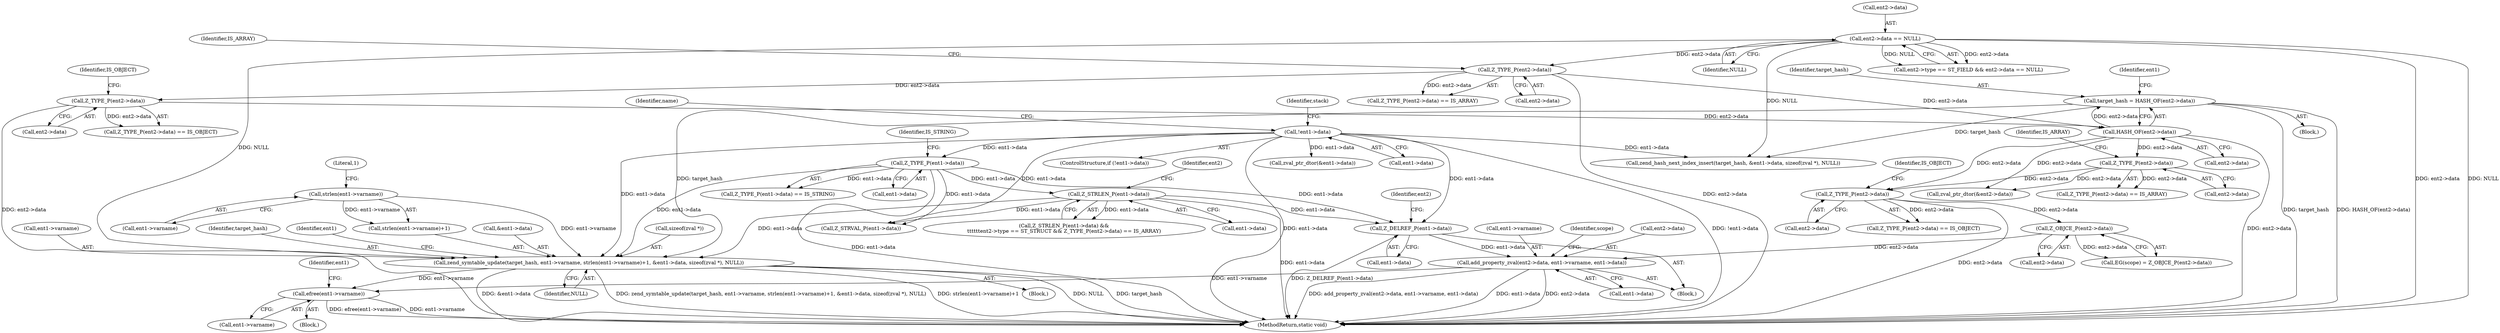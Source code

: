 digraph "0_php_b1bd4119bcafab6f9a8f84d92cd65eec3afeface@API" {
"1000469" [label="(Call,efree(ent1->varname))"];
"1000451" [label="(Call,zend_symtable_update(target_hash, ent1->varname, strlen(ent1->varname)+1, &ent1->data, sizeof(zval *), NULL))"];
"1000291" [label="(Call,target_hash = HASH_OF(ent2->data))"];
"1000293" [label="(Call,HASH_OF(ent2->data))"];
"1000285" [label="(Call,Z_TYPE_P(ent2->data))"];
"1000279" [label="(Call,Z_TYPE_P(ent2->data))"];
"1000262" [label="(Call,ent2->data == NULL)"];
"1000457" [label="(Call,strlen(ent1->varname))"];
"1000185" [label="(Call,!ent1->data)"];
"1000312" [label="(Call,Z_TYPE_P(ent1->data))"];
"1000318" [label="(Call,Z_STRLEN_P(ent1->data))"];
"1000435" [label="(Call,add_property_zval(ent2->data, ent1->varname, ent1->data))"];
"1000427" [label="(Call,Z_OBJCE_P(ent2->data))"];
"1000413" [label="(Call,Z_TYPE_P(ent2->data))"];
"1000329" [label="(Call,Z_TYPE_P(ent2->data))"];
"1000431" [label="(Call,Z_DELREF_P(ent1->data))"];
"1000285" [label="(Call,Z_TYPE_P(ent2->data))"];
"1000186" [label="(Call,ent1->data)"];
"1000437" [label="(Identifier,ent2)"];
"1000528" [label="(MethodReturn,static void)"];
"1000395" [label="(Call,zval_ptr_dtor(&ent2->data))"];
"1000457" [label="(Call,strlen(ent1->varname))"];
"1000413" [label="(Call,Z_TYPE_P(ent2->data))"];
"1000452" [label="(Identifier,target_hash)"];
"1000294" [label="(Call,ent2->data)"];
"1000266" [label="(Identifier,NULL)"];
"1000284" [label="(Call,Z_TYPE_P(ent2->data) == IS_OBJECT)"];
"1000311" [label="(Call,Z_TYPE_P(ent1->data) == IS_STRING)"];
"1000286" [label="(Call,ent2->data)"];
"1000453" [label="(Call,ent1->varname)"];
"1000436" [label="(Call,ent2->data)"];
"1000278" [label="(Call,Z_TYPE_P(ent2->data) == IS_ARRAY)"];
"1000451" [label="(Call,zend_symtable_update(target_hash, ent1->varname, strlen(ent1->varname)+1, &ent1->data, sizeof(zval *), NULL))"];
"1000299" [label="(Identifier,ent1)"];
"1000435" [label="(Call,add_property_zval(ent2->data, ent1->varname, ent1->data))"];
"1000289" [label="(Identifier,IS_OBJECT)"];
"1000301" [label="(Block,)"];
"1000329" [label="(Call,Z_TYPE_P(ent2->data))"];
"1000262" [label="(Call,ent2->data == NULL)"];
"1000283" [label="(Identifier,IS_ARRAY)"];
"1000214" [label="(Identifier,name)"];
"1000340" [label="(Call,Z_STRVAL_P(ent1->data))"];
"1000319" [label="(Call,ent1->data)"];
"1000442" [label="(Call,ent1->data)"];
"1000439" [label="(Call,ent1->varname)"];
"1000333" [label="(Identifier,IS_ARRAY)"];
"1000193" [label="(Identifier,stack)"];
"1000263" [label="(Call,ent2->data)"];
"1000432" [label="(Call,ent1->data)"];
"1000456" [label="(Call,strlen(ent1->varname)+1)"];
"1000450" [label="(Block,)"];
"1000466" [label="(Call,sizeof(zval *))"];
"1000256" [label="(Call,ent2->type == ST_FIELD && ent2->data == NULL)"];
"1000280" [label="(Call,ent2->data)"];
"1000317" [label="(Call,Z_STRLEN_P(ent1->data) &&\n\t\t\t\t\t\tent2->type == ST_STRUCT && Z_TYPE_P(ent2->data) == IS_ARRAY)"];
"1000330" [label="(Call,ent2->data)"];
"1000316" [label="(Identifier,IS_STRING)"];
"1000312" [label="(Call,Z_TYPE_P(ent1->data))"];
"1000458" [label="(Call,ent1->varname)"];
"1000279" [label="(Call,Z_TYPE_P(ent2->data))"];
"1000414" [label="(Call,ent2->data)"];
"1000185" [label="(Call,!ent1->data)"];
"1000469" [label="(Call,efree(ent1->varname))"];
"1000313" [label="(Call,ent1->data)"];
"1000431" [label="(Call,Z_DELREF_P(ent1->data))"];
"1000325" [label="(Identifier,ent2)"];
"1000461" [label="(Literal,1)"];
"1000447" [label="(Identifier,scope)"];
"1000290" [label="(Block,)"];
"1000418" [label="(Block,)"];
"1000417" [label="(Identifier,IS_OBJECT)"];
"1000412" [label="(Call,Z_TYPE_P(ent2->data) == IS_OBJECT)"];
"1000485" [label="(Identifier,ent1)"];
"1000475" [label="(Call,zend_hash_next_index_insert(target_hash, &ent1->data, sizeof(zval *), NULL))"];
"1000291" [label="(Call,target_hash = HASH_OF(ent2->data))"];
"1000184" [label="(ControlStructure,if (!ent1->data))"];
"1000424" [label="(Call,EG(scope) = Z_OBJCE_P(ent2->data))"];
"1000428" [label="(Call,ent2->data)"];
"1000293" [label="(Call,HASH_OF(ent2->data))"];
"1000471" [label="(Identifier,ent1)"];
"1000292" [label="(Identifier,target_hash)"];
"1000427" [label="(Call,Z_OBJCE_P(ent2->data))"];
"1000318" [label="(Call,Z_STRLEN_P(ent1->data))"];
"1000328" [label="(Call,Z_TYPE_P(ent2->data) == IS_ARRAY)"];
"1000470" [label="(Call,ent1->varname)"];
"1000268" [label="(Call,zval_ptr_dtor(&ent1->data))"];
"1000468" [label="(Identifier,NULL)"];
"1000462" [label="(Call,&ent1->data)"];
"1000469" -> "1000301"  [label="AST: "];
"1000469" -> "1000470"  [label="CFG: "];
"1000470" -> "1000469"  [label="AST: "];
"1000485" -> "1000469"  [label="CFG: "];
"1000469" -> "1000528"  [label="DDG: efree(ent1->varname)"];
"1000469" -> "1000528"  [label="DDG: ent1->varname"];
"1000451" -> "1000469"  [label="DDG: ent1->varname"];
"1000435" -> "1000469"  [label="DDG: ent1->varname"];
"1000451" -> "1000450"  [label="AST: "];
"1000451" -> "1000468"  [label="CFG: "];
"1000452" -> "1000451"  [label="AST: "];
"1000453" -> "1000451"  [label="AST: "];
"1000456" -> "1000451"  [label="AST: "];
"1000462" -> "1000451"  [label="AST: "];
"1000466" -> "1000451"  [label="AST: "];
"1000468" -> "1000451"  [label="AST: "];
"1000471" -> "1000451"  [label="CFG: "];
"1000451" -> "1000528"  [label="DDG: NULL"];
"1000451" -> "1000528"  [label="DDG: target_hash"];
"1000451" -> "1000528"  [label="DDG: &ent1->data"];
"1000451" -> "1000528"  [label="DDG: zend_symtable_update(target_hash, ent1->varname, strlen(ent1->varname)+1, &ent1->data, sizeof(zval *), NULL)"];
"1000451" -> "1000528"  [label="DDG: strlen(ent1->varname)+1"];
"1000291" -> "1000451"  [label="DDG: target_hash"];
"1000457" -> "1000451"  [label="DDG: ent1->varname"];
"1000185" -> "1000451"  [label="DDG: ent1->data"];
"1000312" -> "1000451"  [label="DDG: ent1->data"];
"1000318" -> "1000451"  [label="DDG: ent1->data"];
"1000262" -> "1000451"  [label="DDG: NULL"];
"1000291" -> "1000290"  [label="AST: "];
"1000291" -> "1000293"  [label="CFG: "];
"1000292" -> "1000291"  [label="AST: "];
"1000293" -> "1000291"  [label="AST: "];
"1000299" -> "1000291"  [label="CFG: "];
"1000291" -> "1000528"  [label="DDG: target_hash"];
"1000291" -> "1000528"  [label="DDG: HASH_OF(ent2->data)"];
"1000293" -> "1000291"  [label="DDG: ent2->data"];
"1000291" -> "1000475"  [label="DDG: target_hash"];
"1000293" -> "1000294"  [label="CFG: "];
"1000294" -> "1000293"  [label="AST: "];
"1000293" -> "1000528"  [label="DDG: ent2->data"];
"1000285" -> "1000293"  [label="DDG: ent2->data"];
"1000279" -> "1000293"  [label="DDG: ent2->data"];
"1000293" -> "1000329"  [label="DDG: ent2->data"];
"1000293" -> "1000395"  [label="DDG: ent2->data"];
"1000293" -> "1000413"  [label="DDG: ent2->data"];
"1000285" -> "1000284"  [label="AST: "];
"1000285" -> "1000286"  [label="CFG: "];
"1000286" -> "1000285"  [label="AST: "];
"1000289" -> "1000285"  [label="CFG: "];
"1000285" -> "1000528"  [label="DDG: ent2->data"];
"1000285" -> "1000284"  [label="DDG: ent2->data"];
"1000279" -> "1000285"  [label="DDG: ent2->data"];
"1000279" -> "1000278"  [label="AST: "];
"1000279" -> "1000280"  [label="CFG: "];
"1000280" -> "1000279"  [label="AST: "];
"1000283" -> "1000279"  [label="CFG: "];
"1000279" -> "1000528"  [label="DDG: ent2->data"];
"1000279" -> "1000278"  [label="DDG: ent2->data"];
"1000262" -> "1000279"  [label="DDG: ent2->data"];
"1000262" -> "1000256"  [label="AST: "];
"1000262" -> "1000266"  [label="CFG: "];
"1000263" -> "1000262"  [label="AST: "];
"1000266" -> "1000262"  [label="AST: "];
"1000256" -> "1000262"  [label="CFG: "];
"1000262" -> "1000528"  [label="DDG: ent2->data"];
"1000262" -> "1000528"  [label="DDG: NULL"];
"1000262" -> "1000256"  [label="DDG: ent2->data"];
"1000262" -> "1000256"  [label="DDG: NULL"];
"1000262" -> "1000475"  [label="DDG: NULL"];
"1000457" -> "1000456"  [label="AST: "];
"1000457" -> "1000458"  [label="CFG: "];
"1000458" -> "1000457"  [label="AST: "];
"1000461" -> "1000457"  [label="CFG: "];
"1000457" -> "1000456"  [label="DDG: ent1->varname"];
"1000185" -> "1000184"  [label="AST: "];
"1000185" -> "1000186"  [label="CFG: "];
"1000186" -> "1000185"  [label="AST: "];
"1000193" -> "1000185"  [label="CFG: "];
"1000214" -> "1000185"  [label="CFG: "];
"1000185" -> "1000528"  [label="DDG: ent1->data"];
"1000185" -> "1000528"  [label="DDG: !ent1->data"];
"1000185" -> "1000268"  [label="DDG: ent1->data"];
"1000185" -> "1000312"  [label="DDG: ent1->data"];
"1000185" -> "1000340"  [label="DDG: ent1->data"];
"1000185" -> "1000431"  [label="DDG: ent1->data"];
"1000185" -> "1000475"  [label="DDG: ent1->data"];
"1000312" -> "1000311"  [label="AST: "];
"1000312" -> "1000313"  [label="CFG: "];
"1000313" -> "1000312"  [label="AST: "];
"1000316" -> "1000312"  [label="CFG: "];
"1000312" -> "1000528"  [label="DDG: ent1->data"];
"1000312" -> "1000311"  [label="DDG: ent1->data"];
"1000312" -> "1000318"  [label="DDG: ent1->data"];
"1000312" -> "1000340"  [label="DDG: ent1->data"];
"1000312" -> "1000431"  [label="DDG: ent1->data"];
"1000318" -> "1000317"  [label="AST: "];
"1000318" -> "1000319"  [label="CFG: "];
"1000319" -> "1000318"  [label="AST: "];
"1000325" -> "1000318"  [label="CFG: "];
"1000317" -> "1000318"  [label="CFG: "];
"1000318" -> "1000528"  [label="DDG: ent1->data"];
"1000318" -> "1000317"  [label="DDG: ent1->data"];
"1000318" -> "1000340"  [label="DDG: ent1->data"];
"1000318" -> "1000431"  [label="DDG: ent1->data"];
"1000435" -> "1000418"  [label="AST: "];
"1000435" -> "1000442"  [label="CFG: "];
"1000436" -> "1000435"  [label="AST: "];
"1000439" -> "1000435"  [label="AST: "];
"1000442" -> "1000435"  [label="AST: "];
"1000447" -> "1000435"  [label="CFG: "];
"1000435" -> "1000528"  [label="DDG: ent1->data"];
"1000435" -> "1000528"  [label="DDG: ent2->data"];
"1000435" -> "1000528"  [label="DDG: add_property_zval(ent2->data, ent1->varname, ent1->data)"];
"1000427" -> "1000435"  [label="DDG: ent2->data"];
"1000431" -> "1000435"  [label="DDG: ent1->data"];
"1000427" -> "1000424"  [label="AST: "];
"1000427" -> "1000428"  [label="CFG: "];
"1000428" -> "1000427"  [label="AST: "];
"1000424" -> "1000427"  [label="CFG: "];
"1000427" -> "1000424"  [label="DDG: ent2->data"];
"1000413" -> "1000427"  [label="DDG: ent2->data"];
"1000413" -> "1000412"  [label="AST: "];
"1000413" -> "1000414"  [label="CFG: "];
"1000414" -> "1000413"  [label="AST: "];
"1000417" -> "1000413"  [label="CFG: "];
"1000413" -> "1000528"  [label="DDG: ent2->data"];
"1000413" -> "1000412"  [label="DDG: ent2->data"];
"1000329" -> "1000413"  [label="DDG: ent2->data"];
"1000329" -> "1000328"  [label="AST: "];
"1000329" -> "1000330"  [label="CFG: "];
"1000330" -> "1000329"  [label="AST: "];
"1000333" -> "1000329"  [label="CFG: "];
"1000329" -> "1000328"  [label="DDG: ent2->data"];
"1000329" -> "1000395"  [label="DDG: ent2->data"];
"1000431" -> "1000418"  [label="AST: "];
"1000431" -> "1000432"  [label="CFG: "];
"1000432" -> "1000431"  [label="AST: "];
"1000437" -> "1000431"  [label="CFG: "];
"1000431" -> "1000528"  [label="DDG: Z_DELREF_P(ent1->data)"];
}
